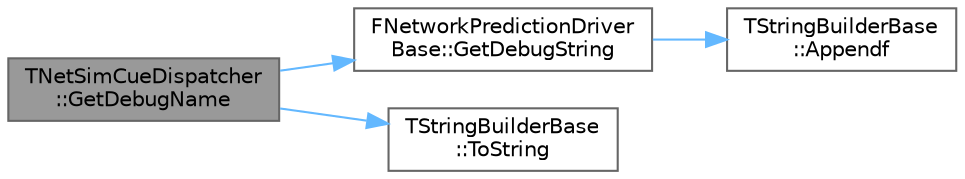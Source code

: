 digraph "TNetSimCueDispatcher::GetDebugName"
{
 // INTERACTIVE_SVG=YES
 // LATEX_PDF_SIZE
  bgcolor="transparent";
  edge [fontname=Helvetica,fontsize=10,labelfontname=Helvetica,labelfontsize=10];
  node [fontname=Helvetica,fontsize=10,shape=box,height=0.2,width=0.4];
  rankdir="LR";
  Node1 [id="Node000001",label="TNetSimCueDispatcher\l::GetDebugName",height=0.2,width=0.4,color="gray40", fillcolor="grey60", style="filled", fontcolor="black",tooltip=" "];
  Node1 -> Node2 [id="edge1_Node000001_Node000002",color="steelblue1",style="solid",tooltip=" "];
  Node2 [id="Node000002",label="FNetworkPredictionDriver\lBase::GetDebugString",height=0.2,width=0.4,color="grey40", fillcolor="white", style="filled",URL="$d9/d6a/structFNetworkPredictionDriverBase.html#a267c7b484ec9c9242381d4797367a069",tooltip=" "];
  Node2 -> Node3 [id="edge2_Node000002_Node000003",color="steelblue1",style="solid",tooltip=" "];
  Node3 [id="Node000003",label="TStringBuilderBase\l::Appendf",height=0.2,width=0.4,color="grey40", fillcolor="white", style="filled",URL="$d6/dbc/classTStringBuilderBase.html#a2524b12a1ea0dabed1bb19a03e123c51",tooltip="Appends to the string builder similarly to how classic sprintf works."];
  Node1 -> Node4 [id="edge3_Node000001_Node000004",color="steelblue1",style="solid",tooltip=" "];
  Node4 [id="Node000004",label="TStringBuilderBase\l::ToString",height=0.2,width=0.4,color="grey40", fillcolor="white", style="filled",URL="$d6/dbc/classTStringBuilderBase.html#a68b86f309304705be268e5bf17dde15b",tooltip="Prefer operator*() for a pointer to a null-terminated string."];
}
